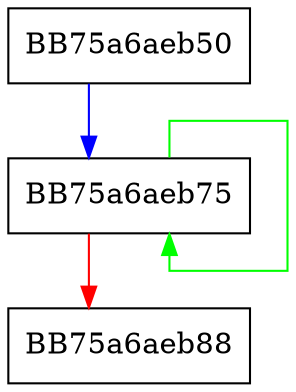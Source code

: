 digraph SSE_paddw {
  node [shape="box"];
  graph [splines=ortho];
  BB75a6aeb50 -> BB75a6aeb75 [color="blue"];
  BB75a6aeb75 -> BB75a6aeb75 [color="green"];
  BB75a6aeb75 -> BB75a6aeb88 [color="red"];
}